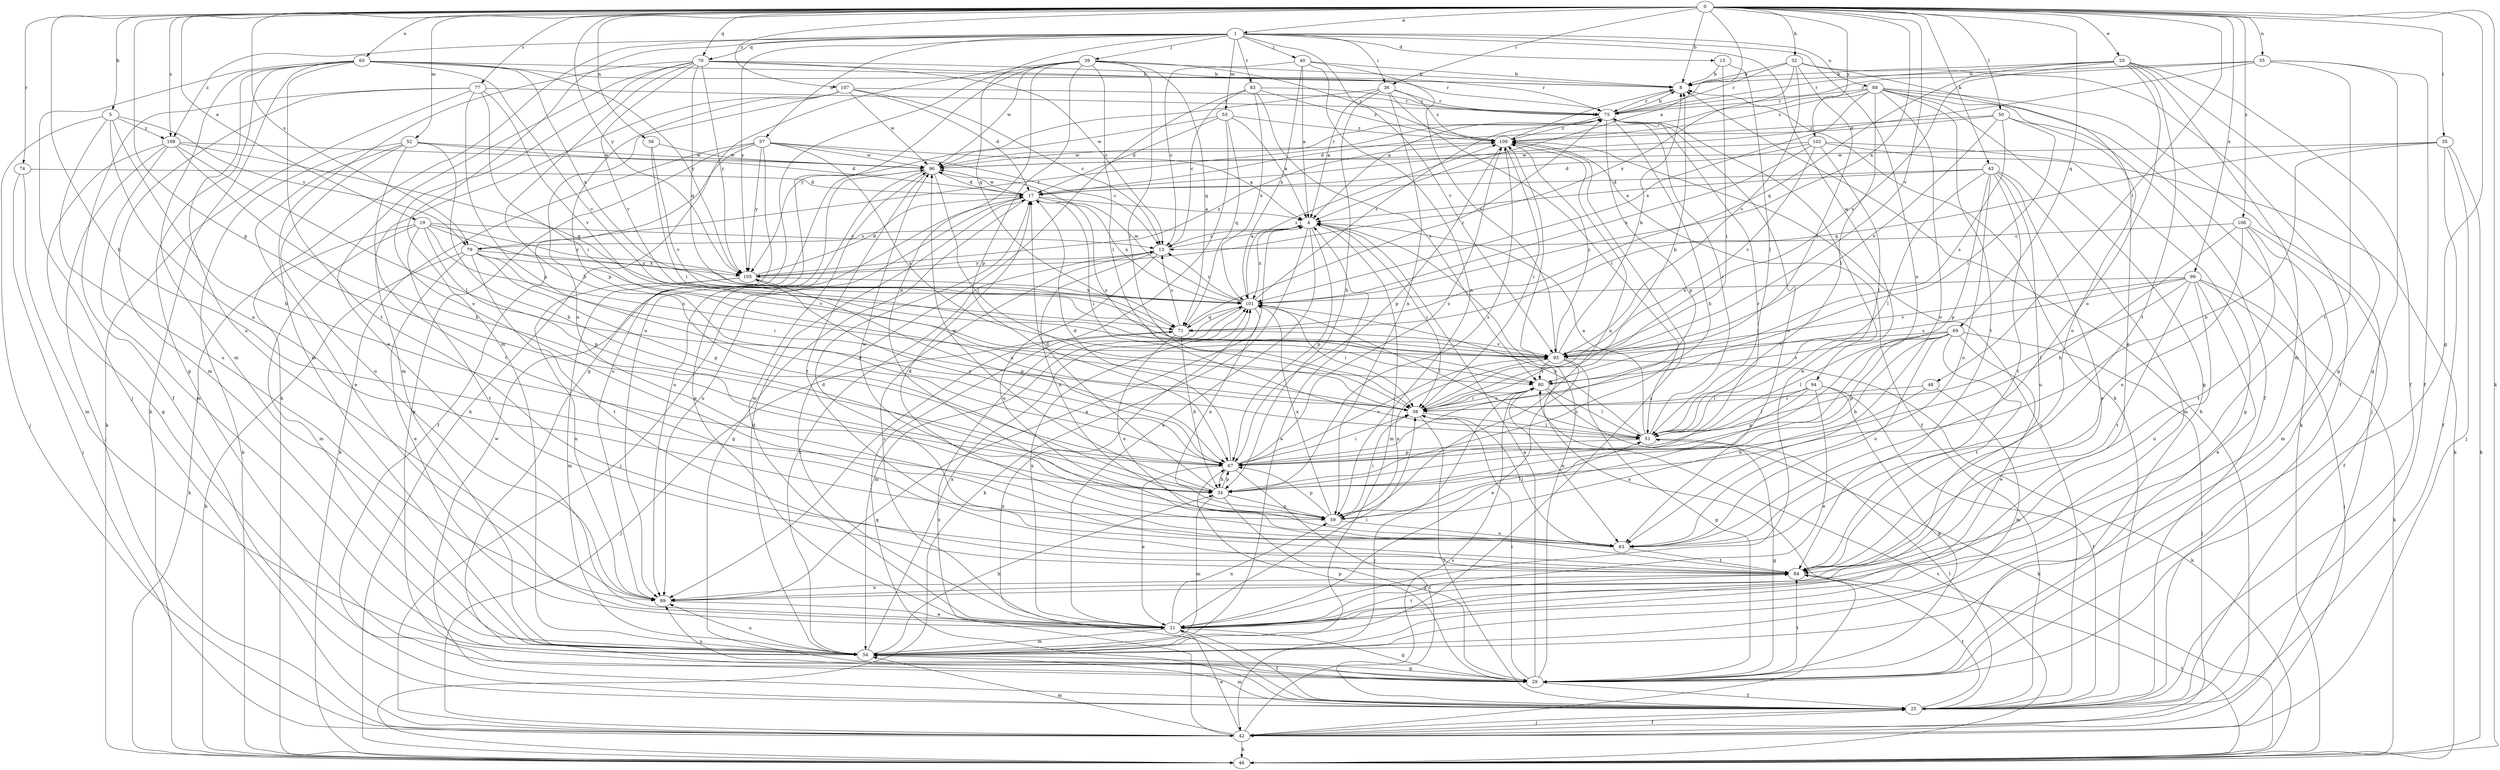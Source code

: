 strict digraph  {
0;
1;
4;
5;
8;
13;
15;
17;
19;
20;
21;
25;
29;
32;
34;
35;
36;
38;
39;
40;
42;
43;
46;
48;
50;
51;
52;
53;
54;
55;
56;
57;
59;
60;
63;
67;
69;
70;
71;
74;
75;
77;
79;
80;
83;
84;
88;
89;
93;
94;
96;
99;
101;
102;
105;
106;
107;
108;
109;
0 -> 1  [label=a];
0 -> 4  [label=a];
0 -> 5  [label=b];
0 -> 8  [label=b];
0 -> 19  [label=e];
0 -> 20  [label=e];
0 -> 29  [label=g];
0 -> 32  [label=h];
0 -> 34  [label=h];
0 -> 35  [label=i];
0 -> 36  [label=i];
0 -> 43  [label=k];
0 -> 46  [label=k];
0 -> 48  [label=l];
0 -> 50  [label=l];
0 -> 52  [label=m];
0 -> 55  [label=n];
0 -> 56  [label=n];
0 -> 60  [label=o];
0 -> 67  [label=p];
0 -> 69  [label=q];
0 -> 70  [label=q];
0 -> 74  [label=r];
0 -> 77  [label=s];
0 -> 79  [label=s];
0 -> 93  [label=v];
0 -> 99  [label=x];
0 -> 101  [label=x];
0 -> 102  [label=y];
0 -> 105  [label=y];
0 -> 106  [label=z];
0 -> 107  [label=z];
0 -> 108  [label=z];
1 -> 15  [label=d];
1 -> 36  [label=i];
1 -> 39  [label=j];
1 -> 40  [label=j];
1 -> 46  [label=k];
1 -> 53  [label=m];
1 -> 54  [label=m];
1 -> 57  [label=n];
1 -> 59  [label=n];
1 -> 70  [label=q];
1 -> 71  [label=q];
1 -> 83  [label=t];
1 -> 88  [label=u];
1 -> 93  [label=v];
1 -> 94  [label=w];
1 -> 105  [label=y];
1 -> 108  [label=z];
4 -> 13  [label=c];
4 -> 21  [label=e];
4 -> 38  [label=i];
4 -> 46  [label=k];
4 -> 54  [label=m];
4 -> 67  [label=p];
4 -> 79  [label=s];
4 -> 101  [label=x];
5 -> 34  [label=h];
5 -> 42  [label=j];
5 -> 59  [label=n];
5 -> 79  [label=s];
5 -> 89  [label=u];
5 -> 108  [label=z];
8 -> 75  [label=r];
13 -> 4  [label=a];
13 -> 59  [label=n];
13 -> 63  [label=o];
13 -> 105  [label=y];
15 -> 8  [label=b];
15 -> 38  [label=i];
15 -> 51  [label=l];
17 -> 4  [label=a];
17 -> 29  [label=g];
17 -> 38  [label=i];
17 -> 42  [label=j];
17 -> 80  [label=s];
17 -> 89  [label=u];
17 -> 96  [label=w];
17 -> 101  [label=x];
19 -> 13  [label=c];
19 -> 46  [label=k];
19 -> 54  [label=m];
19 -> 67  [label=p];
19 -> 80  [label=s];
19 -> 84  [label=t];
19 -> 101  [label=x];
19 -> 105  [label=y];
20 -> 8  [label=b];
20 -> 25  [label=f];
20 -> 29  [label=g];
20 -> 54  [label=m];
20 -> 63  [label=o];
20 -> 71  [label=q];
20 -> 75  [label=r];
20 -> 84  [label=t];
20 -> 93  [label=v];
21 -> 13  [label=c];
21 -> 25  [label=f];
21 -> 29  [label=g];
21 -> 38  [label=i];
21 -> 54  [label=m];
21 -> 59  [label=n];
21 -> 84  [label=t];
21 -> 96  [label=w];
21 -> 101  [label=x];
25 -> 8  [label=b];
25 -> 42  [label=j];
25 -> 51  [label=l];
25 -> 54  [label=m];
25 -> 71  [label=q];
25 -> 84  [label=t];
25 -> 96  [label=w];
25 -> 101  [label=x];
25 -> 109  [label=z];
29 -> 4  [label=a];
29 -> 25  [label=f];
29 -> 38  [label=i];
29 -> 67  [label=p];
29 -> 84  [label=t];
29 -> 89  [label=u];
29 -> 109  [label=z];
32 -> 8  [label=b];
32 -> 21  [label=e];
32 -> 25  [label=f];
32 -> 38  [label=i];
32 -> 75  [label=r];
32 -> 93  [label=v];
32 -> 105  [label=y];
34 -> 17  [label=d];
34 -> 29  [label=g];
34 -> 54  [label=m];
34 -> 59  [label=n];
34 -> 67  [label=p];
34 -> 75  [label=r];
34 -> 96  [label=w];
34 -> 109  [label=z];
35 -> 25  [label=f];
35 -> 34  [label=h];
35 -> 42  [label=j];
35 -> 46  [label=k];
35 -> 71  [label=q];
35 -> 96  [label=w];
36 -> 4  [label=a];
36 -> 34  [label=h];
36 -> 51  [label=l];
36 -> 59  [label=n];
36 -> 75  [label=r];
36 -> 105  [label=y];
36 -> 109  [label=z];
38 -> 8  [label=b];
38 -> 25  [label=f];
38 -> 51  [label=l];
38 -> 80  [label=s];
39 -> 8  [label=b];
39 -> 29  [label=g];
39 -> 38  [label=i];
39 -> 46  [label=k];
39 -> 51  [label=l];
39 -> 59  [label=n];
39 -> 67  [label=p];
39 -> 71  [label=q];
39 -> 89  [label=u];
39 -> 96  [label=w];
39 -> 109  [label=z];
40 -> 4  [label=a];
40 -> 8  [label=b];
40 -> 13  [label=c];
40 -> 59  [label=n];
40 -> 93  [label=v];
40 -> 101  [label=x];
42 -> 4  [label=a];
42 -> 8  [label=b];
42 -> 21  [label=e];
42 -> 25  [label=f];
42 -> 46  [label=k];
42 -> 54  [label=m];
42 -> 80  [label=s];
42 -> 101  [label=x];
43 -> 4  [label=a];
43 -> 17  [label=d];
43 -> 21  [label=e];
43 -> 51  [label=l];
43 -> 54  [label=m];
43 -> 63  [label=o];
43 -> 67  [label=p];
43 -> 84  [label=t];
43 -> 89  [label=u];
46 -> 80  [label=s];
46 -> 84  [label=t];
48 -> 38  [label=i];
48 -> 54  [label=m];
48 -> 59  [label=n];
50 -> 17  [label=d];
50 -> 38  [label=i];
50 -> 63  [label=o];
50 -> 80  [label=s];
50 -> 93  [label=v];
50 -> 109  [label=z];
51 -> 4  [label=a];
51 -> 29  [label=g];
51 -> 67  [label=p];
51 -> 75  [label=r];
51 -> 101  [label=x];
52 -> 17  [label=d];
52 -> 21  [label=e];
52 -> 34  [label=h];
52 -> 46  [label=k];
52 -> 84  [label=t];
52 -> 89  [label=u];
52 -> 96  [label=w];
53 -> 4  [label=a];
53 -> 17  [label=d];
53 -> 71  [label=q];
53 -> 89  [label=u];
53 -> 96  [label=w];
53 -> 109  [label=z];
54 -> 4  [label=a];
54 -> 13  [label=c];
54 -> 17  [label=d];
54 -> 29  [label=g];
54 -> 34  [label=h];
54 -> 89  [label=u];
54 -> 101  [label=x];
54 -> 109  [label=z];
55 -> 8  [label=b];
55 -> 17  [label=d];
55 -> 25  [label=f];
55 -> 29  [label=g];
55 -> 75  [label=r];
55 -> 84  [label=t];
56 -> 38  [label=i];
56 -> 93  [label=v];
56 -> 96  [label=w];
57 -> 4  [label=a];
57 -> 13  [label=c];
57 -> 25  [label=f];
57 -> 29  [label=g];
57 -> 46  [label=k];
57 -> 80  [label=s];
57 -> 89  [label=u];
57 -> 96  [label=w];
57 -> 105  [label=y];
59 -> 38  [label=i];
59 -> 51  [label=l];
59 -> 63  [label=o];
59 -> 67  [label=p];
59 -> 96  [label=w];
59 -> 101  [label=x];
60 -> 8  [label=b];
60 -> 29  [label=g];
60 -> 42  [label=j];
60 -> 46  [label=k];
60 -> 54  [label=m];
60 -> 75  [label=r];
60 -> 84  [label=t];
60 -> 89  [label=u];
60 -> 93  [label=v];
60 -> 101  [label=x];
60 -> 105  [label=y];
63 -> 17  [label=d];
63 -> 38  [label=i];
63 -> 84  [label=t];
67 -> 17  [label=d];
67 -> 21  [label=e];
67 -> 25  [label=f];
67 -> 34  [label=h];
67 -> 38  [label=i];
67 -> 93  [label=v];
67 -> 105  [label=y];
67 -> 109  [label=z];
69 -> 21  [label=e];
69 -> 34  [label=h];
69 -> 42  [label=j];
69 -> 51  [label=l];
69 -> 63  [label=o];
69 -> 67  [label=p];
69 -> 80  [label=s];
69 -> 84  [label=t];
69 -> 93  [label=v];
70 -> 8  [label=b];
70 -> 13  [label=c];
70 -> 21  [label=e];
70 -> 34  [label=h];
70 -> 54  [label=m];
70 -> 63  [label=o];
70 -> 71  [label=q];
70 -> 75  [label=r];
70 -> 93  [label=v];
70 -> 105  [label=y];
71 -> 13  [label=c];
71 -> 34  [label=h];
71 -> 42  [label=j];
71 -> 63  [label=o];
71 -> 75  [label=r];
71 -> 93  [label=v];
74 -> 17  [label=d];
74 -> 42  [label=j];
74 -> 54  [label=m];
75 -> 8  [label=b];
75 -> 21  [label=e];
75 -> 34  [label=h];
75 -> 63  [label=o];
75 -> 67  [label=p];
75 -> 109  [label=z];
77 -> 25  [label=f];
77 -> 38  [label=i];
77 -> 46  [label=k];
77 -> 54  [label=m];
77 -> 67  [label=p];
77 -> 75  [label=r];
77 -> 93  [label=v];
79 -> 21  [label=e];
79 -> 38  [label=i];
79 -> 46  [label=k];
79 -> 67  [label=p];
79 -> 75  [label=r];
79 -> 84  [label=t];
79 -> 93  [label=v];
79 -> 105  [label=y];
80 -> 38  [label=i];
80 -> 42  [label=j];
80 -> 46  [label=k];
80 -> 51  [label=l];
80 -> 63  [label=o];
83 -> 13  [label=c];
83 -> 21  [label=e];
83 -> 75  [label=r];
83 -> 80  [label=s];
83 -> 101  [label=x];
83 -> 109  [label=z];
84 -> 17  [label=d];
84 -> 89  [label=u];
88 -> 4  [label=a];
88 -> 25  [label=f];
88 -> 29  [label=g];
88 -> 42  [label=j];
88 -> 46  [label=k];
88 -> 51  [label=l];
88 -> 63  [label=o];
88 -> 75  [label=r];
88 -> 84  [label=t];
88 -> 101  [label=x];
88 -> 109  [label=z];
89 -> 4  [label=a];
89 -> 21  [label=e];
93 -> 8  [label=b];
93 -> 21  [label=e];
93 -> 29  [label=g];
93 -> 46  [label=k];
93 -> 59  [label=n];
93 -> 80  [label=s];
93 -> 109  [label=z];
94 -> 21  [label=e];
94 -> 25  [label=f];
94 -> 29  [label=g];
94 -> 38  [label=i];
94 -> 51  [label=l];
94 -> 67  [label=p];
96 -> 17  [label=d];
96 -> 21  [label=e];
96 -> 38  [label=i];
96 -> 75  [label=r];
96 -> 84  [label=t];
96 -> 89  [label=u];
99 -> 21  [label=e];
99 -> 42  [label=j];
99 -> 46  [label=k];
99 -> 51  [label=l];
99 -> 80  [label=s];
99 -> 84  [label=t];
99 -> 89  [label=u];
99 -> 93  [label=v];
99 -> 101  [label=x];
101 -> 13  [label=c];
101 -> 38  [label=i];
101 -> 51  [label=l];
101 -> 54  [label=m];
101 -> 59  [label=n];
101 -> 71  [label=q];
101 -> 75  [label=r];
101 -> 96  [label=w];
101 -> 109  [label=z];
102 -> 17  [label=d];
102 -> 29  [label=g];
102 -> 46  [label=k];
102 -> 51  [label=l];
102 -> 93  [label=v];
102 -> 96  [label=w];
102 -> 101  [label=x];
105 -> 17  [label=d];
105 -> 54  [label=m];
105 -> 67  [label=p];
105 -> 89  [label=u];
105 -> 101  [label=x];
105 -> 109  [label=z];
106 -> 13  [label=c];
106 -> 25  [label=f];
106 -> 34  [label=h];
106 -> 54  [label=m];
106 -> 63  [label=o];
106 -> 84  [label=t];
107 -> 13  [label=c];
107 -> 17  [label=d];
107 -> 54  [label=m];
107 -> 63  [label=o];
107 -> 67  [label=p];
107 -> 75  [label=r];
107 -> 96  [label=w];
108 -> 29  [label=g];
108 -> 34  [label=h];
108 -> 42  [label=j];
108 -> 51  [label=l];
108 -> 54  [label=m];
108 -> 71  [label=q];
108 -> 96  [label=w];
109 -> 8  [label=b];
109 -> 25  [label=f];
109 -> 38  [label=i];
109 -> 59  [label=n];
109 -> 67  [label=p];
109 -> 96  [label=w];
}
